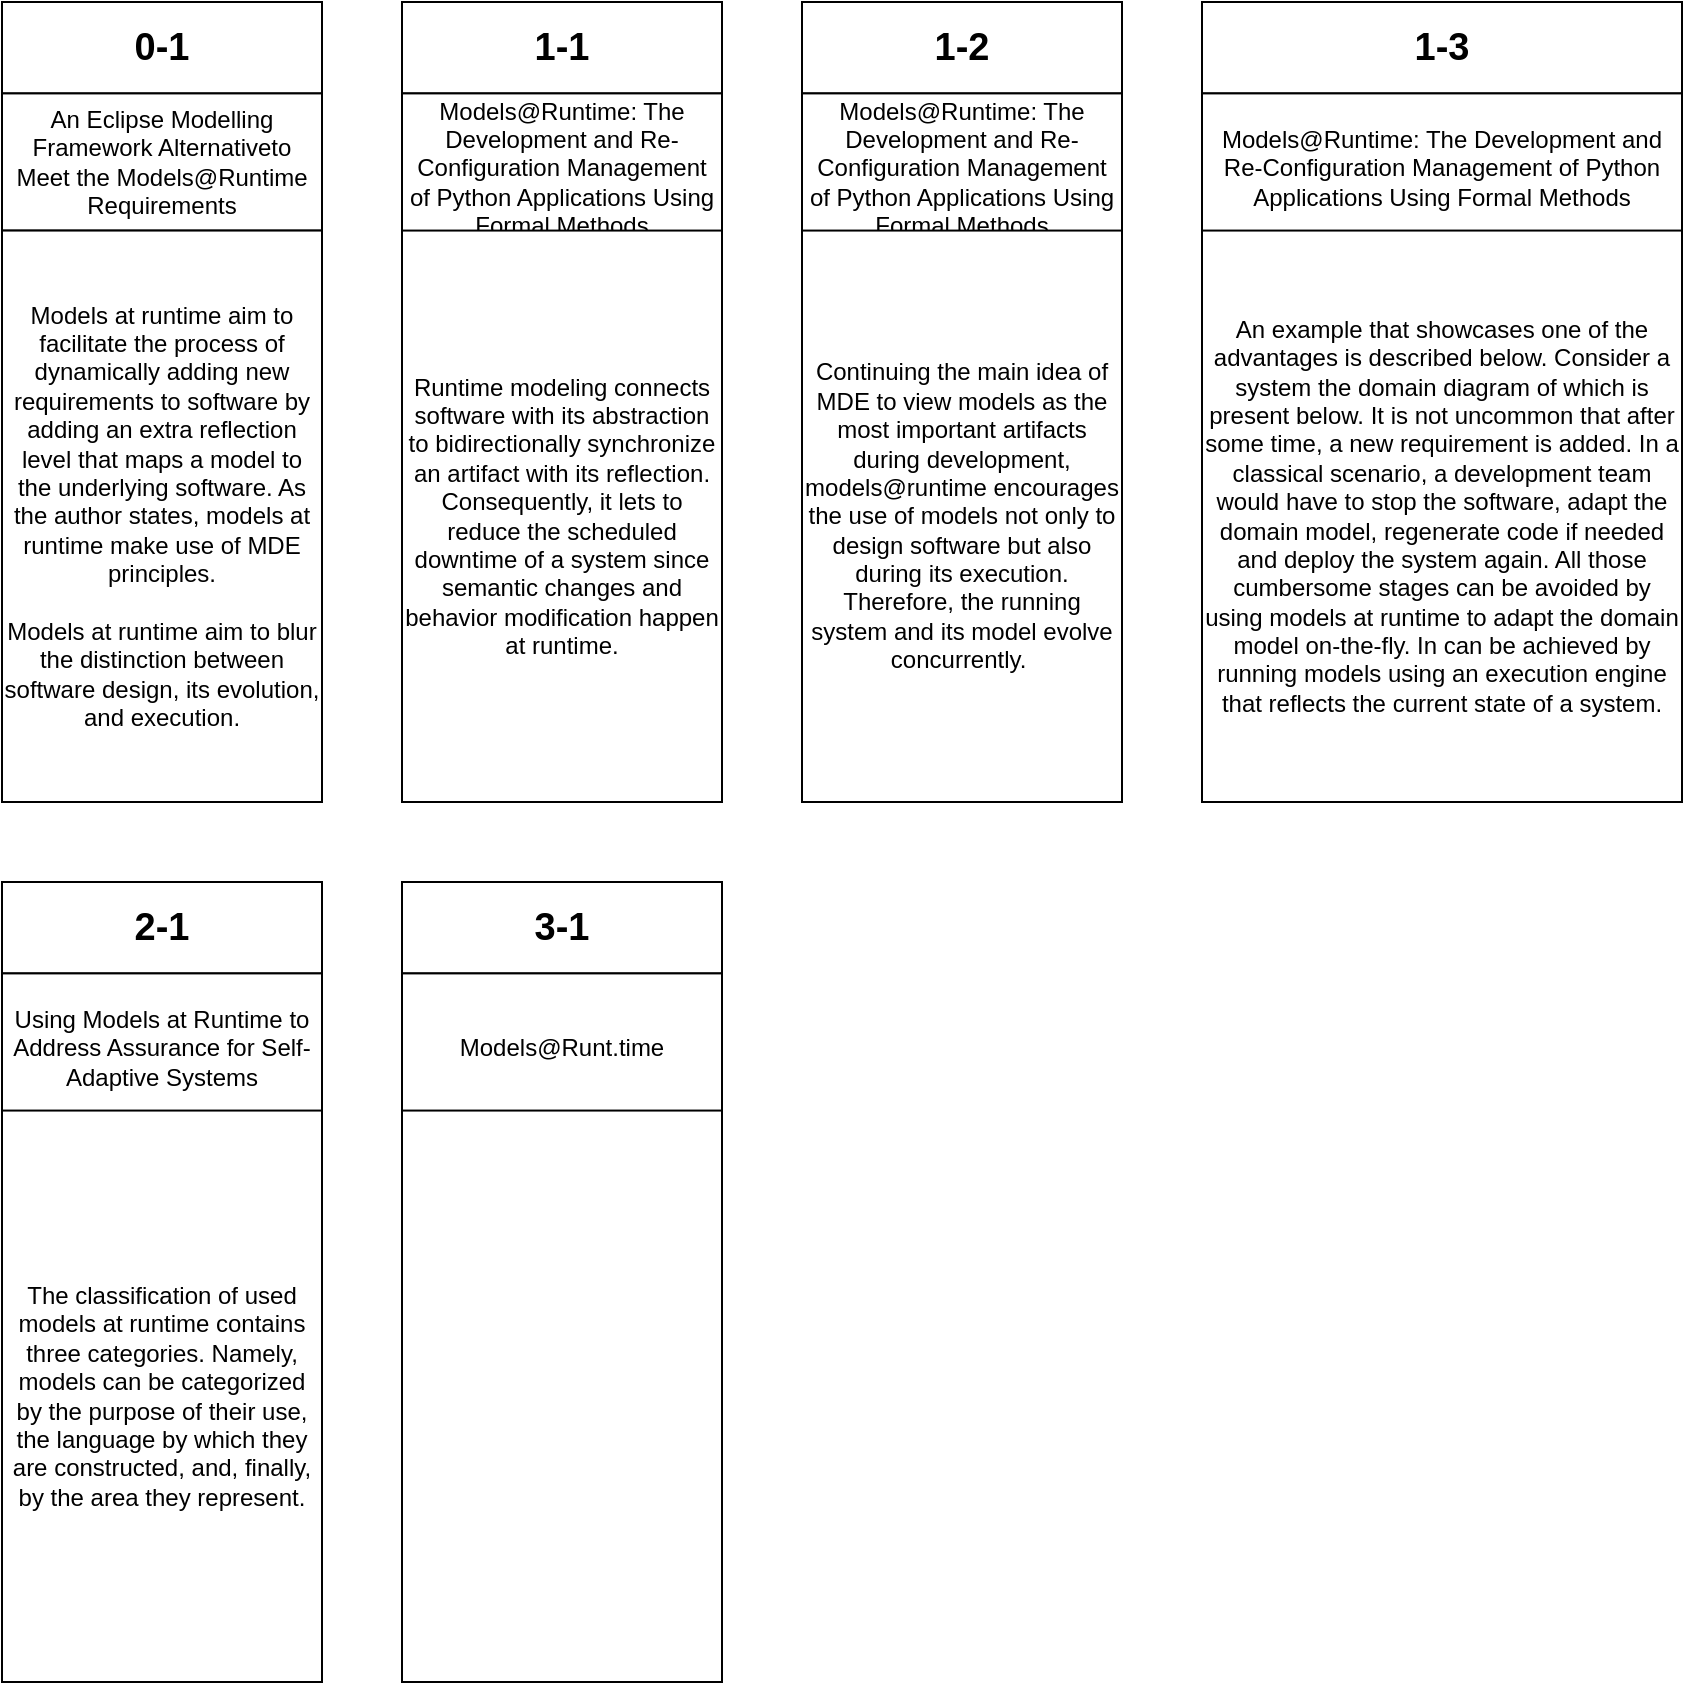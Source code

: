 <mxfile version="20.6.0" type="device"><diagram id="BmmV4sPEm8DjX7x98R_4" name="Page-1"><mxGraphModel dx="1038" dy="617" grid="1" gridSize="10" guides="1" tooltips="1" connect="1" arrows="1" fold="1" page="1" pageScale="1" pageWidth="850" pageHeight="1100" math="0" shadow="0"><root><mxCell id="0"/><mxCell id="1" parent="0"/><mxCell id="_0yH3u-csMIR2Av5EFrM-5" value="" style="group" vertex="1" connectable="0" parent="1"><mxGeometry x="80" y="40" width="160" height="400" as="geometry"/></mxCell><mxCell id="_0yH3u-csMIR2Av5EFrM-1" value="&lt;b&gt;&lt;font style=&quot;font-size: 19px;&quot;&gt;0-1&lt;/font&gt;&lt;/b&gt;" style="rounded=0;whiteSpace=wrap;html=1;" vertex="1" parent="_0yH3u-csMIR2Av5EFrM-5"><mxGeometry width="160" height="45.714" as="geometry"/></mxCell><mxCell id="_0yH3u-csMIR2Av5EFrM-3" value="An Eclipse Modelling Framework Alternativeto Meet the Models@Runtime Requirements" style="rounded=0;whiteSpace=wrap;html=1;" vertex="1" parent="_0yH3u-csMIR2Av5EFrM-5"><mxGeometry y="45.714" width="160" height="68.571" as="geometry"/></mxCell><mxCell id="_0yH3u-csMIR2Av5EFrM-4" value="&lt;div&gt;Models at runtime aim to facilitate the process of dynamically adding new requirements to software by adding an extra reflection level that maps a model to the underlying software. As the author states, models at runtime make use of MDE principles.&lt;/div&gt;&lt;div&gt;&lt;br&gt;&lt;/div&gt;&lt;div&gt;Models at runtime aim to blur the distinction between software design, its evolution, and execution.&lt;/div&gt;" style="rounded=0;whiteSpace=wrap;html=1;" vertex="1" parent="_0yH3u-csMIR2Av5EFrM-5"><mxGeometry y="114.286" width="160" height="285.714" as="geometry"/></mxCell><mxCell id="_0yH3u-csMIR2Av5EFrM-6" value="" style="group" vertex="1" connectable="0" parent="1"><mxGeometry x="280" y="40" width="160" height="400" as="geometry"/></mxCell><mxCell id="_0yH3u-csMIR2Av5EFrM-7" value="&lt;b&gt;&lt;font style=&quot;font-size: 19px;&quot;&gt;1-1&lt;/font&gt;&lt;/b&gt;" style="rounded=0;whiteSpace=wrap;html=1;" vertex="1" parent="_0yH3u-csMIR2Av5EFrM-6"><mxGeometry width="160" height="45.714" as="geometry"/></mxCell><mxCell id="_0yH3u-csMIR2Av5EFrM-8" value="Models@Runtime: The Development and Re-Configuration Management of Python Applications Using Formal Methods" style="rounded=0;whiteSpace=wrap;html=1;" vertex="1" parent="_0yH3u-csMIR2Av5EFrM-6"><mxGeometry y="45.71" width="160" height="74.29" as="geometry"/></mxCell><mxCell id="_0yH3u-csMIR2Av5EFrM-9" value="Runtime modeling connects software with its abstraction to bidirectionally synchronize an artifact with its reflection. Consequently, it lets to reduce the scheduled downtime of a system since semantic changes and behavior modification happen at runtime." style="rounded=0;whiteSpace=wrap;html=1;" vertex="1" parent="_0yH3u-csMIR2Av5EFrM-6"><mxGeometry y="114.286" width="160" height="285.714" as="geometry"/></mxCell><mxCell id="_0yH3u-csMIR2Av5EFrM-10" value="" style="group" vertex="1" connectable="0" parent="1"><mxGeometry x="480" y="40" width="160" height="400" as="geometry"/></mxCell><mxCell id="_0yH3u-csMIR2Av5EFrM-11" value="&lt;b&gt;&lt;font style=&quot;font-size: 19px;&quot;&gt;1-2&lt;/font&gt;&lt;/b&gt;" style="rounded=0;whiteSpace=wrap;html=1;" vertex="1" parent="_0yH3u-csMIR2Av5EFrM-10"><mxGeometry width="160" height="45.714" as="geometry"/></mxCell><mxCell id="_0yH3u-csMIR2Av5EFrM-12" value="Models@Runtime: The Development and Re-Configuration Management of Python Applications Using Formal Methods" style="rounded=0;whiteSpace=wrap;html=1;" vertex="1" parent="_0yH3u-csMIR2Av5EFrM-10"><mxGeometry y="45.71" width="160" height="74.29" as="geometry"/></mxCell><mxCell id="_0yH3u-csMIR2Av5EFrM-13" value="Continuing the main idea of MDE to view models as the most important artifacts during development, models@runtime encourages the use of models not only to design software but also during its execution. Therefore, the running system and its model evolve concurrently.&amp;nbsp;" style="rounded=0;whiteSpace=wrap;html=1;" vertex="1" parent="_0yH3u-csMIR2Av5EFrM-10"><mxGeometry y="114.286" width="160" height="285.714" as="geometry"/></mxCell><mxCell id="_0yH3u-csMIR2Av5EFrM-14" value="" style="group" vertex="1" connectable="0" parent="1"><mxGeometry x="680" y="40" width="240" height="400" as="geometry"/></mxCell><mxCell id="_0yH3u-csMIR2Av5EFrM-15" value="&lt;b&gt;&lt;font style=&quot;font-size: 19px;&quot;&gt;1-3&lt;/font&gt;&lt;/b&gt;" style="rounded=0;whiteSpace=wrap;html=1;" vertex="1" parent="_0yH3u-csMIR2Av5EFrM-14"><mxGeometry width="240.0" height="45.714" as="geometry"/></mxCell><mxCell id="_0yH3u-csMIR2Av5EFrM-16" value="Models@Runtime: The Development and Re-Configuration Management of Python Applications Using Formal Methods" style="rounded=0;whiteSpace=wrap;html=1;" vertex="1" parent="_0yH3u-csMIR2Av5EFrM-14"><mxGeometry y="45.71" width="240.0" height="74.29" as="geometry"/></mxCell><mxCell id="_0yH3u-csMIR2Av5EFrM-17" value="An example that showcases one of the advantages is described below. Consider a system the domain diagram of which is present below. It is not uncommon that after some time, a new requirement is added. In a classical scenario, a development team would have to stop the software, adapt the domain model, regenerate code if needed and deploy the system again. All those cumbersome stages can be avoided by using models at runtime to adapt the domain model on-the-fly. In can be achieved by running models using an execution engine that reflects the current state of a system." style="rounded=0;whiteSpace=wrap;html=1;" vertex="1" parent="_0yH3u-csMIR2Av5EFrM-14"><mxGeometry y="114.286" width="240.0" height="285.714" as="geometry"/></mxCell><mxCell id="_0yH3u-csMIR2Av5EFrM-18" value="" style="group" vertex="1" connectable="0" parent="1"><mxGeometry x="80" y="480" width="160" height="400" as="geometry"/></mxCell><mxCell id="_0yH3u-csMIR2Av5EFrM-19" value="&lt;b&gt;&lt;font style=&quot;font-size: 19px;&quot;&gt;2-1&lt;/font&gt;&lt;/b&gt;" style="rounded=0;whiteSpace=wrap;html=1;" vertex="1" parent="_0yH3u-csMIR2Av5EFrM-18"><mxGeometry width="160" height="45.714" as="geometry"/></mxCell><mxCell id="_0yH3u-csMIR2Av5EFrM-20" value="Using Models at Runtime to Address Assurance for Self-Adaptive Systems" style="rounded=0;whiteSpace=wrap;html=1;" vertex="1" parent="_0yH3u-csMIR2Av5EFrM-18"><mxGeometry y="45.71" width="160" height="74.29" as="geometry"/></mxCell><mxCell id="_0yH3u-csMIR2Av5EFrM-21" value="The classification of used models at runtime contains three categories. Namely, models can be categorized by the purpose of their use, the language by which they are constructed, and, finally, by the area they represent." style="rounded=0;whiteSpace=wrap;html=1;" vertex="1" parent="_0yH3u-csMIR2Av5EFrM-18"><mxGeometry y="114.286" width="160" height="285.714" as="geometry"/></mxCell><mxCell id="_0yH3u-csMIR2Av5EFrM-22" value="" style="group" vertex="1" connectable="0" parent="1"><mxGeometry x="280" y="480" width="160" height="400" as="geometry"/></mxCell><mxCell id="_0yH3u-csMIR2Av5EFrM-23" value="&lt;b&gt;&lt;font style=&quot;font-size: 19px;&quot;&gt;3-1&lt;/font&gt;&lt;/b&gt;" style="rounded=0;whiteSpace=wrap;html=1;" vertex="1" parent="_0yH3u-csMIR2Av5EFrM-22"><mxGeometry width="160" height="45.714" as="geometry"/></mxCell><mxCell id="_0yH3u-csMIR2Av5EFrM-24" value="Models@Runt.time" style="rounded=0;whiteSpace=wrap;html=1;" vertex="1" parent="_0yH3u-csMIR2Av5EFrM-22"><mxGeometry y="45.71" width="160" height="74.29" as="geometry"/></mxCell><mxCell id="_0yH3u-csMIR2Av5EFrM-25" value="" style="rounded=0;whiteSpace=wrap;html=1;" vertex="1" parent="_0yH3u-csMIR2Av5EFrM-22"><mxGeometry y="114.286" width="160" height="285.714" as="geometry"/></mxCell></root></mxGraphModel></diagram></mxfile>